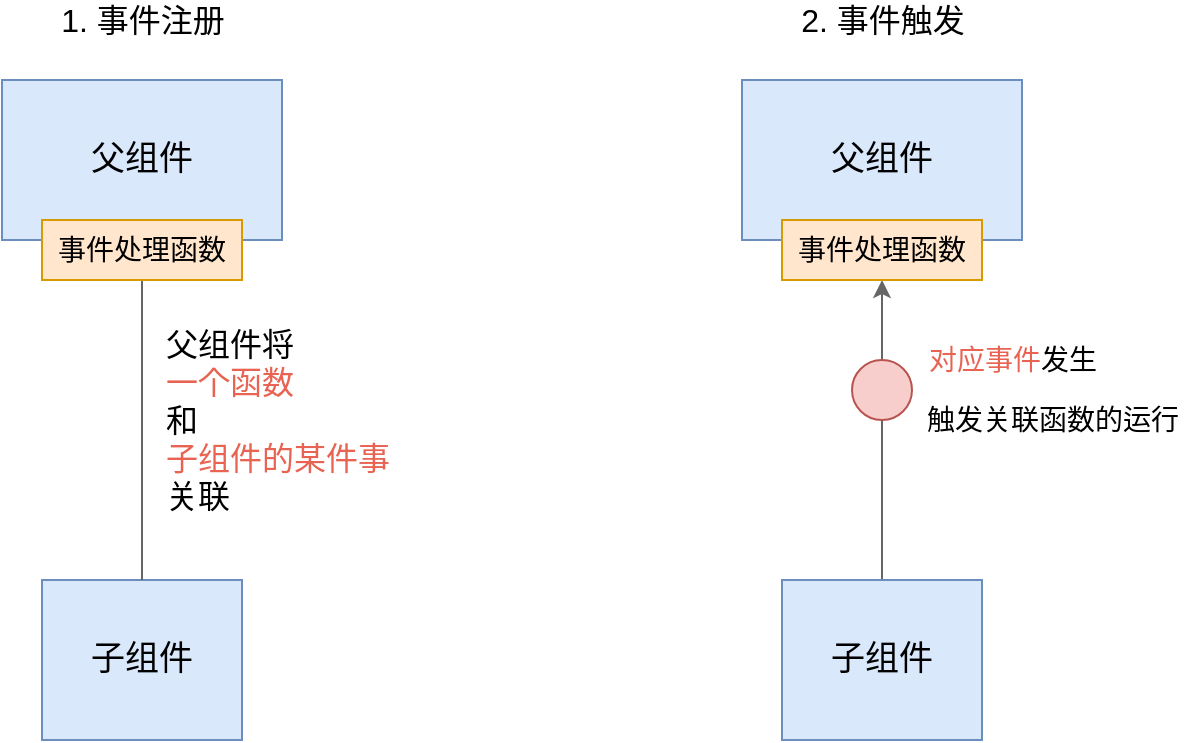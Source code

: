 <mxfile>
    <diagram id="kiOwKXXaKMihy3Zn57Q6" name="第 1 页">
        <mxGraphModel dx="677" dy="445" grid="1" gridSize="10" guides="1" tooltips="1" connect="1" arrows="1" fold="1" page="1" pageScale="1" pageWidth="1920" pageHeight="1200" math="0" shadow="0">
            <root>
                <mxCell id="0"/>
                <mxCell id="1" parent="0"/>
                <mxCell id="2" value="父组件" style="rounded=0;whiteSpace=wrap;html=1;fillColor=#dae8fc;strokeColor=#6c8ebf;fontSize=17;" vertex="1" parent="1">
                    <mxGeometry x="320" y="80" width="140" height="80" as="geometry"/>
                </mxCell>
                <mxCell id="3" value="子组件" style="rounded=0;whiteSpace=wrap;html=1;fillColor=#dae8fc;strokeColor=#6c8ebf;fontSize=17;" vertex="1" parent="1">
                    <mxGeometry x="340" y="330" width="100" height="80" as="geometry"/>
                </mxCell>
                <mxCell id="22" style="html=1;entryX=0.5;entryY=0;entryDx=0;entryDy=0;fontSize=14;fontColor=#000000;startArrow=none;startFill=0;endArrow=none;endFill=0;strokeColor=#666666;" edge="1" parent="1" source="7" target="3">
                    <mxGeometry relative="1" as="geometry"/>
                </mxCell>
                <mxCell id="7" value="事件处理函数" style="rounded=0;whiteSpace=wrap;html=1;fontSize=14;fillColor=#ffe6cc;strokeColor=#d79b00;" vertex="1" parent="1">
                    <mxGeometry x="340" y="150" width="100" height="30" as="geometry"/>
                </mxCell>
                <mxCell id="8" value="1. 事件注册" style="text;html=1;align=center;verticalAlign=middle;resizable=0;points=[];autosize=1;strokeColor=none;fillColor=none;fontSize=16;" vertex="1" parent="1">
                    <mxGeometry x="340" y="40" width="100" height="20" as="geometry"/>
                </mxCell>
                <mxCell id="28" style="edgeStyle=none;html=1;fontSize=16;fontColor=#E86352;startArrow=none;startFill=0;endArrow=classic;endFill=1;strokeColor=#666666;" edge="1" parent="1" source="13" target="26">
                    <mxGeometry relative="1" as="geometry"/>
                </mxCell>
                <mxCell id="13" value="子组件" style="rounded=0;whiteSpace=wrap;html=1;fillColor=#dae8fc;strokeColor=#6c8ebf;fontSize=17;" vertex="1" parent="1">
                    <mxGeometry x="710" y="330" width="100" height="80" as="geometry"/>
                </mxCell>
                <mxCell id="15" value="2. 事件触发" style="text;html=1;align=center;verticalAlign=middle;resizable=0;points=[];autosize=1;strokeColor=none;fillColor=none;fontSize=16;" vertex="1" parent="1">
                    <mxGeometry x="710" y="40" width="100" height="20" as="geometry"/>
                </mxCell>
                <mxCell id="20" value="对应事件&lt;font color=&quot;#000000&quot;&gt;发生&lt;br&gt;&lt;/font&gt;" style="text;html=1;align=center;verticalAlign=middle;resizable=0;points=[];autosize=1;strokeColor=none;fillColor=none;fontSize=14;fontColor=#E86352;" vertex="1" parent="1">
                    <mxGeometry x="775" y="210" width="100" height="20" as="geometry"/>
                </mxCell>
                <mxCell id="19" value="" style="ellipse;whiteSpace=wrap;html=1;aspect=fixed;fontSize=14;fillColor=#f8cecc;strokeColor=#b85450;" vertex="1" parent="1">
                    <mxGeometry x="745" y="220" width="30" height="30" as="geometry"/>
                </mxCell>
                <mxCell id="23" value="父组件将&lt;br style=&quot;font-size: 16px&quot;&gt;&lt;font color=&quot;#e86352&quot;&gt;一个函数&lt;/font&gt;&lt;br style=&quot;font-size: 16px&quot;&gt;和&lt;br style=&quot;font-size: 16px&quot;&gt;&lt;font color=&quot;#e86352&quot;&gt;子组件的某件事&lt;/font&gt;&lt;br style=&quot;font-size: 16px&quot;&gt;关联" style="text;html=1;align=left;verticalAlign=middle;resizable=0;points=[];autosize=1;strokeColor=none;fillColor=none;fontSize=16;fontColor=#000000;" vertex="1" parent="1">
                    <mxGeometry x="400" y="200" width="130" height="100" as="geometry"/>
                </mxCell>
                <mxCell id="25" value="父组件" style="rounded=0;whiteSpace=wrap;html=1;fillColor=#dae8fc;strokeColor=#6c8ebf;fontSize=17;" vertex="1" parent="1">
                    <mxGeometry x="690" y="80" width="140" height="80" as="geometry"/>
                </mxCell>
                <mxCell id="26" value="事件处理函数" style="rounded=0;whiteSpace=wrap;html=1;fontSize=14;fillColor=#ffe6cc;strokeColor=#d79b00;" vertex="1" parent="1">
                    <mxGeometry x="710" y="150" width="100" height="30" as="geometry"/>
                </mxCell>
                <mxCell id="29" value="&lt;font color=&quot;#000000&quot;&gt;触发关联函数的运行&lt;br&gt;&lt;/font&gt;" style="text;html=1;align=center;verticalAlign=middle;resizable=0;points=[];autosize=1;strokeColor=none;fillColor=none;fontSize=14;fontColor=#E86352;" vertex="1" parent="1">
                    <mxGeometry x="775" y="240" width="140" height="20" as="geometry"/>
                </mxCell>
            </root>
        </mxGraphModel>
    </diagram>
</mxfile>